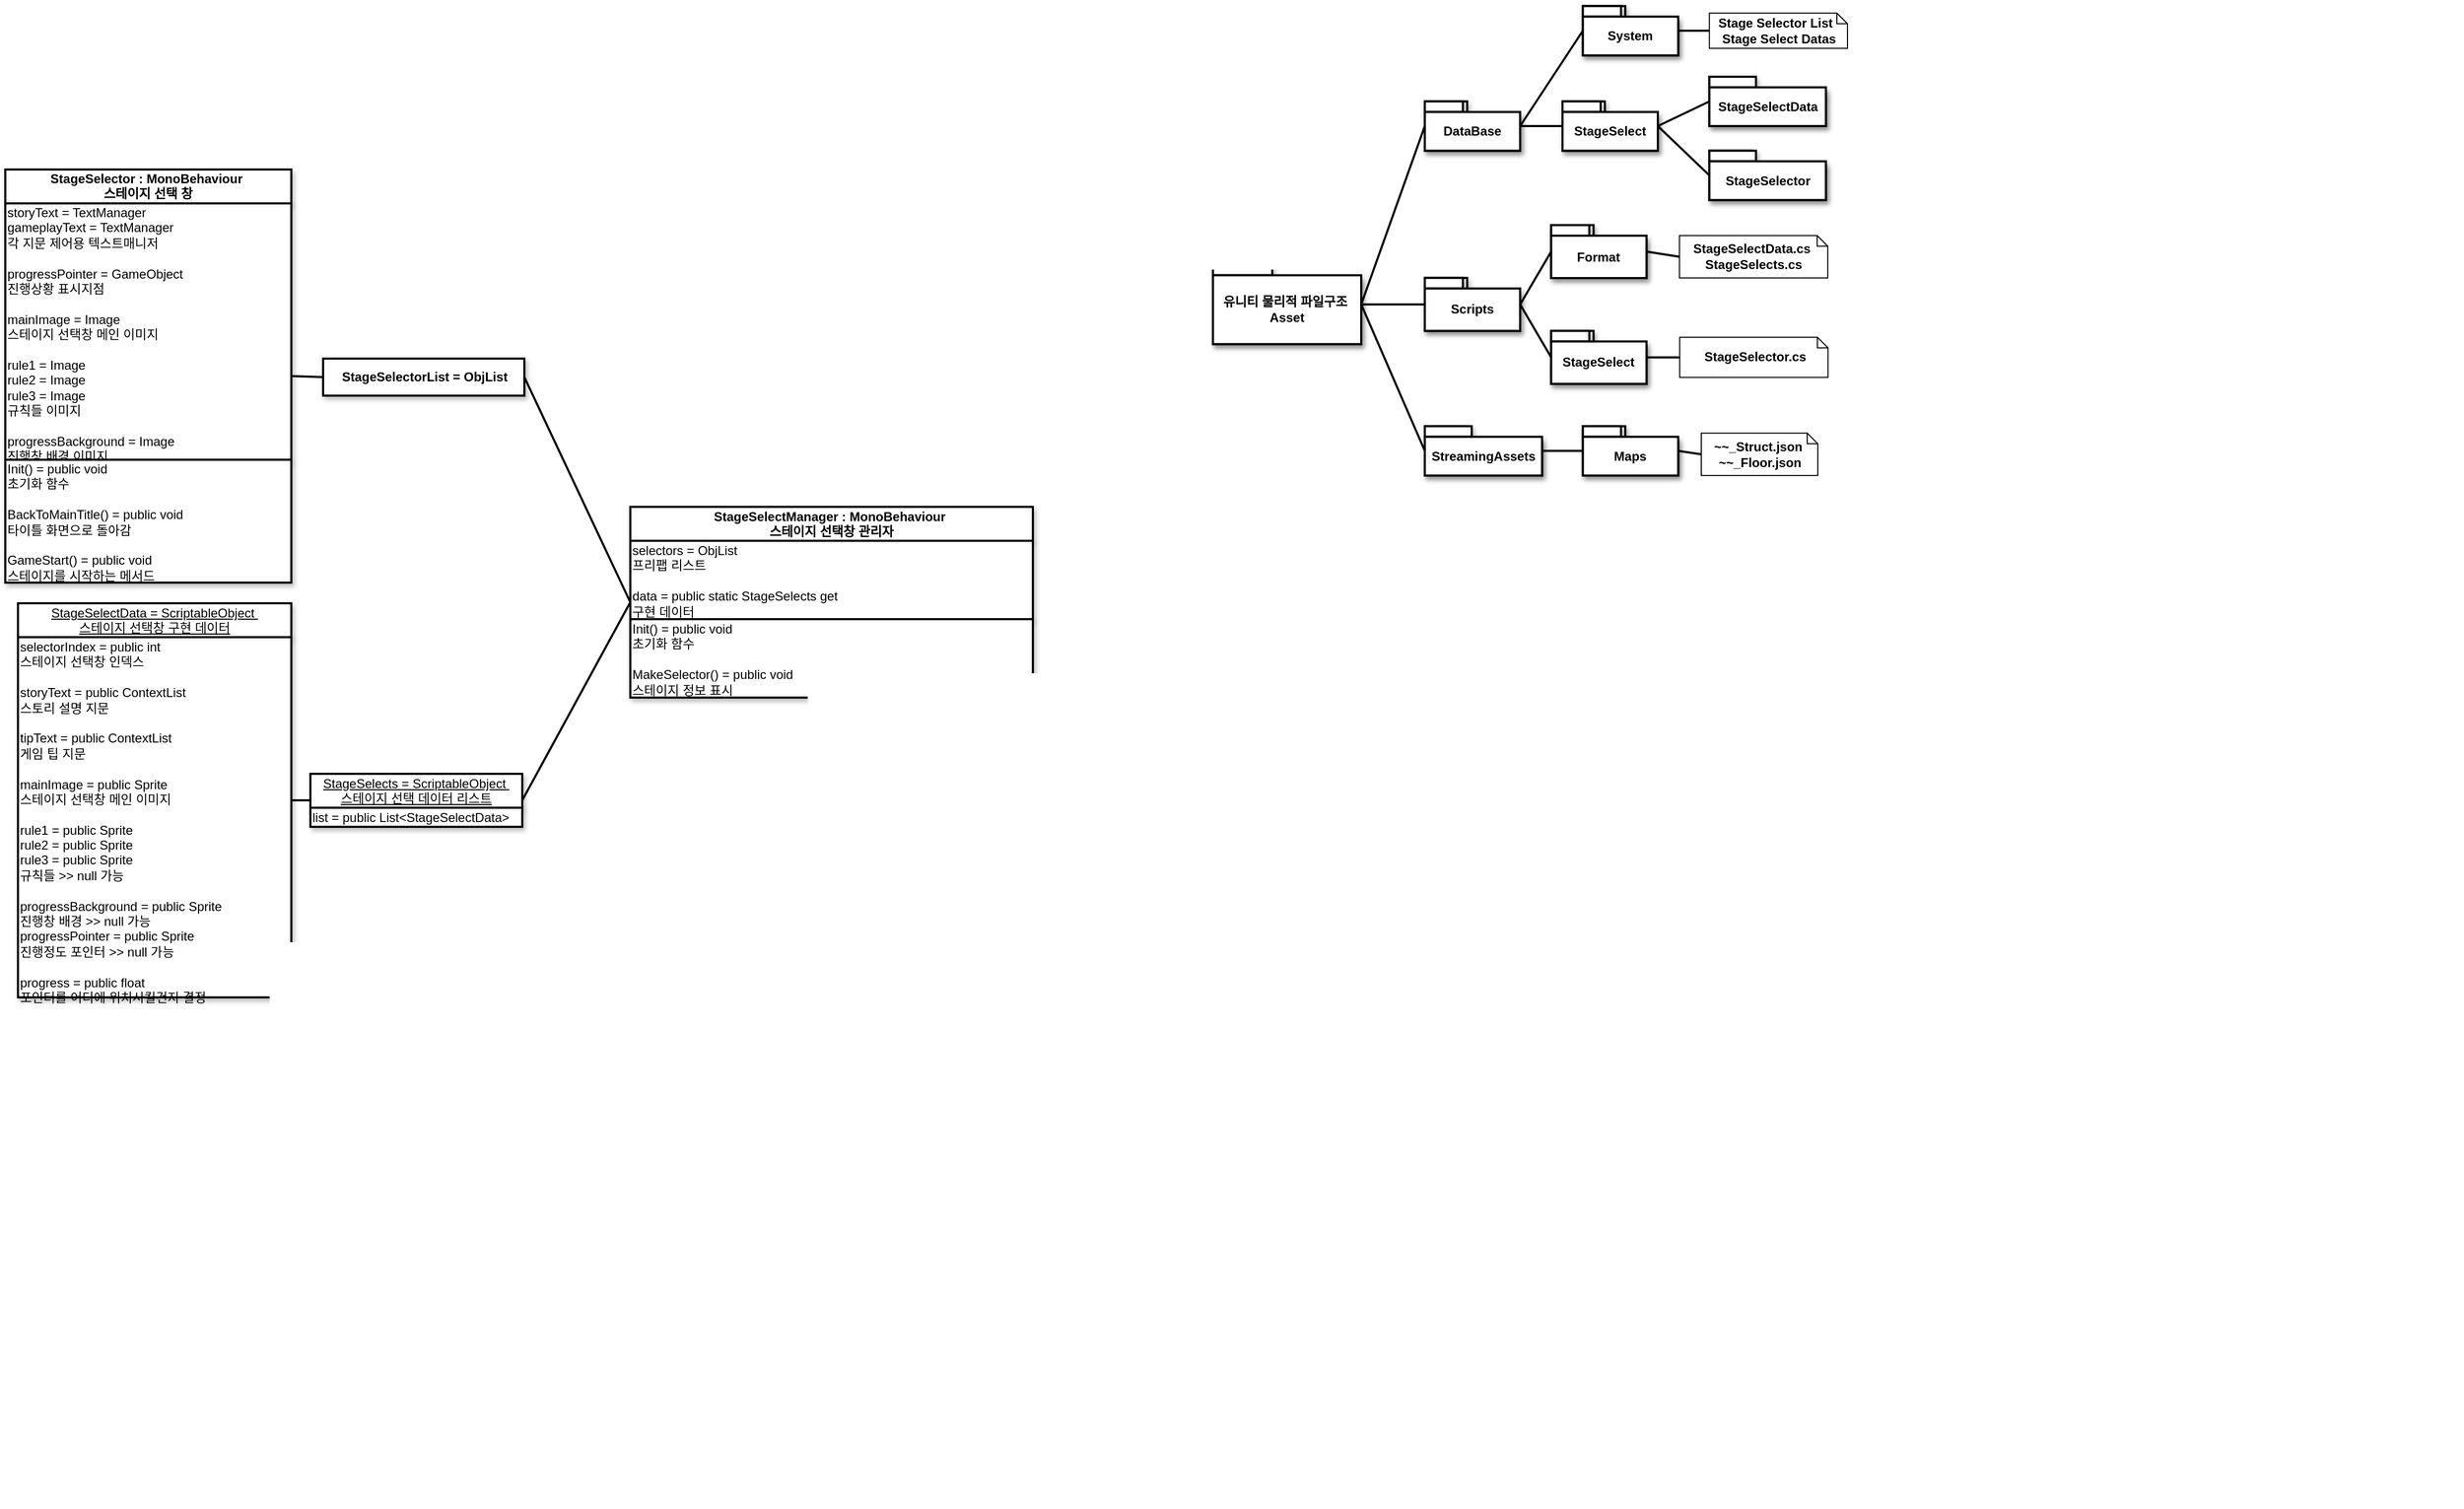 <mxfile version="21.6.6" type="device">
  <diagram id="phe_2cQpslOblPaRMEBI" name="페이지-1">
    <mxGraphModel dx="2607" dy="1333" grid="1" gridSize="10" guides="1" tooltips="1" connect="1" arrows="1" fold="1" page="1" pageScale="1" pageWidth="827" pageHeight="1169" background="#FFFFFF" math="0" shadow="0">
      <root>
        <mxCell id="0" />
        <mxCell id="1" parent="0" />
        <mxCell id="2" style="shape=folder;fontStyle=1;spacingTop=10;tabWidth=40;tabHeight=14;tabPosition=left;shadow=1;strokeWidth=2;fillColor=#FFFFFF;strokeColor=#000000;opacity=100.0;gliffyId=568;" parent="1" vertex="1">
          <mxGeometry x="1330" y="360.84" width="140" height="75" as="geometry" />
        </mxCell>
        <mxCell id="3" style="shape=rect;shadow=1;strokeWidth=2;fillColor=#FFFFFF;strokeColor=#000000;opacity=100.0;gliffyId=569;" parent="2" vertex="1">
          <mxGeometry width="56" height="10" as="geometry" />
        </mxCell>
        <mxCell id="4" value="&lt;div style=&#39;width: 137.0px;height:auto;word-break: break-word;&#39;&gt;&lt;div align=&quot;center&quot;&gt;&lt;span style=&quot;font-size: 12px; font-family: Arial; white-space: pre-wrap; font-weight: bold; text-decoration: none; line-height: 14px; color: rgb(0, 0, 0);&quot;&gt;유니티 물리적 파일구조 &lt;/span&gt;&lt;/div&gt;&lt;div align=&quot;center&quot;&gt;&lt;span style=&quot;font-size: 12px; font-family: Arial; white-space: pre-wrap; font-weight: bold; text-decoration: none; line-height: 14px; color: rgb(0, 0, 0);&quot;&gt;Asset&lt;/span&gt;&lt;/div&gt;&lt;/div&gt;" style="shape=rect;shadow=1;strokeWidth=2;fillColor=#FFFFFF;strokeColor=#000000;opacity=100.0;html=1;nl2Br=0;verticalAlign=middle;align=center;spacingLeft=0.0;spacingRight=0;whiteSpace=wrap;gliffyId=570;" parent="2" vertex="1">
          <mxGeometry y="10" width="140" height="65" as="geometry" />
        </mxCell>
        <mxCell id="5" style="shape=folder;fontStyle=1;spacingTop=10;tabWidth=40;tabHeight=14;tabPosition=left;shadow=1;strokeWidth=2;fillColor=#FFFFFF;strokeColor=#000000;opacity=100.0;gliffyId=559;" parent="1" vertex="1">
          <mxGeometry x="1530" y="373.34" width="90" height="50" as="geometry" />
        </mxCell>
        <mxCell id="6" style="shape=rect;shadow=1;strokeWidth=2;fillColor=#FFFFFF;strokeColor=#000000;opacity=100.0;gliffyId=560;" parent="5" vertex="1">
          <mxGeometry width="36" height="10" as="geometry" />
        </mxCell>
        <mxCell id="7" value="&lt;div style=&#39;width: 87.0px;height:auto;word-break: break-word;&#39;&gt;&lt;div align=&quot;center&quot;&gt;&lt;span style=&quot;font-size: 12px; font-family: Arial; white-space: pre-wrap; font-weight: bold; text-decoration: none; line-height: 14px; color: rgb(0, 0, 0);&quot;&gt;Scripts&lt;/span&gt;&lt;/div&gt;&lt;/div&gt;" style="shape=rect;shadow=1;strokeWidth=2;fillColor=#FFFFFF;strokeColor=#000000;opacity=100.0;html=1;nl2Br=0;verticalAlign=middle;align=center;spacingLeft=0.0;spacingRight=0;whiteSpace=wrap;gliffyId=561;" parent="5" vertex="1">
          <mxGeometry y="10" width="90" height="40" as="geometry" />
        </mxCell>
        <mxCell id="8" style="shape=filledEdge;strokeWidth=2;strokeColor=#000000;fillColor=none;startArrow=none;startFill=0;startSize=6;endArrow=none;endFill=0;endSize=6;rounded=0;gliffyId=558;edgeStyle=orthogonalEdgeStyle;" parent="1" source="5" target="2" edge="1">
          <mxGeometry width="100" height="100" relative="1" as="geometry">
            <Array as="points">
              <mxPoint x="1530" y="398.34" />
              <mxPoint x="1470" y="398.34" />
            </Array>
          </mxGeometry>
        </mxCell>
        <mxCell id="9" style="shape=folder;fontStyle=1;spacingTop=10;tabWidth=40;tabHeight=14;tabPosition=left;shadow=1;strokeWidth=2;fillColor=#FFFFFF;strokeColor=#000000;opacity=100.0;gliffyId=535;" parent="1" vertex="1">
          <mxGeometry x="1649.294" y="323.507" width="90" height="50" as="geometry" />
        </mxCell>
        <mxCell id="10" style="shape=rect;shadow=1;strokeWidth=2;fillColor=#FFFFFF;strokeColor=#000000;opacity=100.0;gliffyId=536;" parent="9" vertex="1">
          <mxGeometry width="36" height="10" as="geometry" />
        </mxCell>
        <mxCell id="11" value="&lt;div style=&#39;width: 87.0px;height:auto;word-break: break-word;&#39;&gt;&lt;div align=&quot;center&quot;&gt;&lt;span style=&quot;font-size: 12px; font-family: Arial; white-space: pre-wrap; font-weight: bold; text-decoration: none; line-height: 14px; color: rgb(0, 0, 0);&quot;&gt;Format&lt;/span&gt;&lt;/div&gt;&lt;/div&gt;" style="shape=rect;shadow=1;strokeWidth=2;fillColor=#FFFFFF;strokeColor=#000000;opacity=100.0;html=1;nl2Br=0;verticalAlign=middle;align=center;spacingLeft=0.0;spacingRight=0;whiteSpace=wrap;gliffyId=537;" parent="9" vertex="1">
          <mxGeometry y="10" width="90" height="40" as="geometry" />
        </mxCell>
        <mxCell id="12" style="shape=filledEdge;strokeWidth=2;strokeColor=#000000;fillColor=none;startArrow=none;startFill=0;startSize=6;endArrow=none;endFill=0;endSize=6;rounded=0;gliffyId=534;exitX=0.0;exitY=0.5;exitPerimeter=0;entryX=1.0;entryY=0.5;entryPerimeter=0;" parent="1" source="9" target="5" edge="1">
          <mxGeometry width="100" height="100" relative="1" as="geometry">
            <Array as="points">
              <mxPoint x="1649.294" y="348.507" />
              <mxPoint x="1620" y="398.34" />
            </Array>
          </mxGeometry>
        </mxCell>
        <mxCell id="13" value="&lt;div style=&#39;width: 133.5px;height:auto;word-break: break-word;&#39;&gt;&lt;div align=&quot;center&quot;&gt;&lt;span style=&quot;font-size: 12px; font-family: Arial; white-space: pre-wrap; font-weight: bold; text-decoration: none; line-height: 14px; color: rgb(0, 0, 0);&quot;&gt;StageSelectData.cs &lt;/span&gt;&lt;/div&gt;&lt;div align=&quot;center&quot;&gt;&lt;span style=&quot;font-size: 12px; font-family: Arial; white-space: pre-wrap; font-weight: bold; text-decoration: none; line-height: 14px; color: rgb(0, 0, 0);&quot;&gt;StageSelects.cs&lt;/span&gt;&lt;/div&gt;&lt;/div&gt;" style="shape=note;size=10;shadow=0;strokeWidth=1;fillColor=#FFFFFF;strokeColor=#000000;opacity=100.0;html=1;nl2Br=0;verticalAlign=middle;align=center;spacingLeft=1.75;spacingRight=0;whiteSpace=wrap;gliffyId=532;" parent="1" vertex="1">
          <mxGeometry x="1770.397" y="333.34" width="140" height="40" as="geometry" />
        </mxCell>
        <mxCell id="14" style="shape=filledEdge;strokeWidth=2;strokeColor=#000000;fillColor=none;startArrow=none;startFill=0;startSize=6;endArrow=none;endFill=0;endSize=6;rounded=0;gliffyId=531;exitX=1.0;exitY=0.5;exitPerimeter=0;entryX=0.0;entryY=0.5;entryPerimeter=0;" parent="1" source="9" target="13" edge="1">
          <mxGeometry width="100" height="100" relative="1" as="geometry">
            <Array as="points">
              <mxPoint x="1739.294" y="348.507" />
              <mxPoint x="1770.397" y="353.34" />
            </Array>
          </mxGeometry>
        </mxCell>
        <mxCell id="15" style="shape=folder;fontStyle=1;spacingTop=10;tabWidth=40;tabHeight=14;tabPosition=left;shadow=1;strokeWidth=2;fillColor=#FFFFFF;strokeColor=#000000;opacity=100.0;gliffyId=522;" parent="1" vertex="1">
          <mxGeometry x="1530" y="206.719" width="90" height="46.562" as="geometry" />
        </mxCell>
        <mxCell id="16" style="shape=rect;shadow=1;strokeWidth=2;fillColor=#FFFFFF;strokeColor=#000000;opacity=100.0;gliffyId=523;" parent="15" vertex="1">
          <mxGeometry width="36" height="10" as="geometry" />
        </mxCell>
        <mxCell id="17" value="&lt;div style=&#39;width: 87.0px;height:auto;word-break: break-word;&#39;&gt;&lt;div align=&quot;center&quot;&gt;&lt;span style=&quot;font-size: 12px; font-family: Arial; white-space: pre-wrap; font-weight: bold; text-decoration: none; line-height: 14px; color: rgb(0, 0, 0);&quot;&gt;DataBase&lt;/span&gt;&lt;/div&gt;&lt;/div&gt;" style="shape=rect;shadow=1;strokeWidth=2;fillColor=#FFFFFF;strokeColor=#000000;opacity=100.0;html=1;nl2Br=0;verticalAlign=middle;align=center;spacingLeft=0.0;spacingRight=0;whiteSpace=wrap;gliffyId=524;" parent="15" vertex="1">
          <mxGeometry y="10" width="90" height="36.562" as="geometry" />
        </mxCell>
        <mxCell id="18" style="shape=filledEdge;strokeWidth=2;strokeColor=#000000;fillColor=none;startArrow=none;startFill=0;startSize=6;endArrow=none;endFill=0;endSize=6;rounded=0;gliffyId=521;exitX=1.0;exitY=0.5;exitPerimeter=0;entryX=0.0;entryY=0.5;entryPerimeter=0;" parent="1" source="2" target="15" edge="1">
          <mxGeometry width="100" height="100" relative="1" as="geometry">
            <Array as="points">
              <mxPoint x="1470" y="398.34" />
              <mxPoint x="1530" y="230" />
            </Array>
          </mxGeometry>
        </mxCell>
        <mxCell id="19" value="&lt;div style=&#39;width: 124.116px;height:auto;word-break: break-word;&#39;&gt;&lt;div align=&quot;center&quot;&gt;&lt;span style=&quot;font-size: 12px; font-family: Arial; white-space: pre-wrap; font-weight: bold; text-decoration: none; line-height: 14px; color: rgb(0, 0, 0);&quot;&gt;Stage Selector List  &lt;/span&gt;&lt;/div&gt;&lt;div align=&quot;center&quot;&gt;&lt;span style=&quot;font-size: 12px; font-family: Arial; white-space: pre-wrap; font-weight: bold; text-decoration: none; line-height: 14px; color: rgb(0, 0, 0);&quot;&gt;Stage Select Datas&lt;/span&gt;&lt;/div&gt;&lt;/div&gt;" style="shape=note;size=10;shadow=0;strokeWidth=1;fillColor=#FFFFFF;strokeColor=#000000;opacity=100.0;html=1;nl2Br=0;verticalAlign=middle;align=center;spacingLeft=1.63;spacingRight=0;whiteSpace=wrap;gliffyId=510;" parent="1" vertex="1">
          <mxGeometry x="1798.647" y="123.359" width="130.375" height="33.281" as="geometry" />
        </mxCell>
        <mxCell id="20" style="shape=filledEdge;strokeWidth=2;strokeColor=#000000;fillColor=none;startArrow=none;startFill=0;startSize=6;endArrow=none;endFill=0;endSize=6;rounded=0;gliffyId=509;edgeStyle=orthogonalEdgeStyle;" parent="1" source="21" target="19" edge="1">
          <mxGeometry width="100" height="100" relative="1" as="geometry">
            <Array as="points">
              <mxPoint x="1769.219" y="140" />
              <mxPoint x="1798.647" y="140" />
            </Array>
          </mxGeometry>
        </mxCell>
        <mxCell id="21" style="shape=folder;fontStyle=1;spacingTop=10;tabWidth=40;tabHeight=14;tabPosition=left;shadow=1;strokeWidth=2;fillColor=#FFFFFF;strokeColor=#000000;opacity=100.0;gliffyId=471;" parent="1" vertex="1">
          <mxGeometry x="1679.219" y="116.719" width="90" height="46.562" as="geometry" />
        </mxCell>
        <mxCell id="22" style="shape=rect;shadow=1;strokeWidth=2;fillColor=#FFFFFF;strokeColor=#000000;opacity=100.0;gliffyId=472;" parent="21" vertex="1">
          <mxGeometry width="36" height="10" as="geometry" />
        </mxCell>
        <mxCell id="23" value="&lt;div style=&#39;width: 87.0px;height:auto;word-break: break-word;&#39;&gt;&lt;div align=&quot;center&quot;&gt;&lt;span style=&quot;font-size: 12px; font-family: Arial; white-space: pre-wrap; font-weight: bold; text-decoration: none; line-height: 14px; color: rgb(0, 0, 0);&quot;&gt;System&lt;/span&gt;&lt;/div&gt;&lt;/div&gt;" style="shape=rect;shadow=1;strokeWidth=2;fillColor=#FFFFFF;strokeColor=#000000;opacity=100.0;html=1;nl2Br=0;verticalAlign=middle;align=center;spacingLeft=0.0;spacingRight=0;whiteSpace=wrap;gliffyId=473;" parent="21" vertex="1">
          <mxGeometry y="10" width="90" height="36.562" as="geometry" />
        </mxCell>
        <mxCell id="24" style="shape=filledEdge;strokeWidth=2;strokeColor=#000000;fillColor=none;startArrow=none;startFill=0;startSize=6;endArrow=none;endFill=0;endSize=6;rounded=0;gliffyId=470;exitX=0.0;exitY=0.5;exitPerimeter=0;entryX=1.0;entryY=0.5;entryPerimeter=0;" parent="1" source="21" target="15" edge="1">
          <mxGeometry width="100" height="100" relative="1" as="geometry">
            <Array as="points">
              <mxPoint x="1679.219" y="140" />
              <mxPoint x="1620" y="230.0" />
            </Array>
          </mxGeometry>
        </mxCell>
        <mxCell id="25" style="shape=folder;fontStyle=1;spacingTop=10;tabWidth=40;tabHeight=14;tabPosition=left;shadow=1;strokeWidth=2;fillColor=#FFFFFF;strokeColor=#000000;opacity=100.0;gliffyId=886;" parent="1" vertex="1">
          <mxGeometry x="1530" y="513.34" width="110.706" height="46.562" as="geometry" />
        </mxCell>
        <mxCell id="26" style="shape=rect;shadow=1;strokeWidth=2;fillColor=#FFFFFF;strokeColor=#000000;opacity=100.0;gliffyId=887;" parent="25" vertex="1">
          <mxGeometry width="44.283" height="10" as="geometry" />
        </mxCell>
        <mxCell id="27" value="&lt;div style=&#39;width: 107.706px;height:auto;word-break: break-word;&#39;&gt;&lt;div align=&quot;center&quot;&gt;&lt;span style=&quot;font-size: 12px; font-family: Arial; white-space: pre-wrap; font-weight: bold; text-decoration: none; line-height: 14px; color: rgb(0, 0, 0);&quot;&gt;StreamingAssets&lt;/span&gt;&lt;/div&gt;&lt;/div&gt;" style="shape=rect;shadow=1;strokeWidth=2;fillColor=#FFFFFF;strokeColor=#000000;opacity=100.0;html=1;nl2Br=0;verticalAlign=middle;align=center;spacingLeft=0.0;spacingRight=0;whiteSpace=wrap;gliffyId=888;" parent="25" vertex="1">
          <mxGeometry y="10" width="110.706" height="36.562" as="geometry" />
        </mxCell>
        <mxCell id="28" style="shape=filledEdge;strokeWidth=2;strokeColor=#000000;fillColor=none;startArrow=none;startFill=0;startSize=6;endArrow=none;endFill=0;endSize=6;rounded=0;gliffyId=890;exitX=1.0;exitY=0.5;exitPerimeter=0;entryX=0.0;entryY=0.5;entryPerimeter=0;" parent="1" source="2" target="25" edge="1">
          <mxGeometry width="100" height="100" relative="1" as="geometry">
            <Array as="points">
              <mxPoint x="1470" y="398.34" />
              <mxPoint x="1530" y="536.621" />
            </Array>
          </mxGeometry>
        </mxCell>
        <mxCell id="29" style="shape=folder;fontStyle=1;spacingTop=10;tabWidth=40;tabHeight=14;tabPosition=left;shadow=1;strokeWidth=2;fillColor=#FFFFFF;strokeColor=#000000;opacity=100.0;gliffyId=898;" parent="1" vertex="1">
          <mxGeometry x="1679.219" y="513.34" width="90" height="46.562" as="geometry" />
        </mxCell>
        <mxCell id="30" style="shape=rect;shadow=1;strokeWidth=2;fillColor=#FFFFFF;strokeColor=#000000;opacity=100.0;gliffyId=899;" parent="29" vertex="1">
          <mxGeometry width="36" height="10" as="geometry" />
        </mxCell>
        <mxCell id="31" value="&lt;div style=&#39;width: 87.0px;height:auto;word-break: break-word;&#39;&gt;&lt;div align=&quot;center&quot;&gt;&lt;span style=&quot;font-size: 12px; font-family: Arial; white-space: pre-wrap; font-weight: bold; text-decoration: none; line-height: 14px; color: rgb(0, 0, 0);&quot;&gt;Maps&lt;/span&gt;&lt;/div&gt;&lt;/div&gt;" style="shape=rect;shadow=1;strokeWidth=2;fillColor=#FFFFFF;strokeColor=#000000;opacity=100.0;html=1;nl2Br=0;verticalAlign=middle;align=center;spacingLeft=0.0;spacingRight=0;whiteSpace=wrap;gliffyId=900;" parent="29" vertex="1">
          <mxGeometry y="10" width="90" height="36.562" as="geometry" />
        </mxCell>
        <mxCell id="32" style="shape=filledEdge;strokeWidth=2;strokeColor=#000000;fillColor=none;startArrow=none;startFill=0;startSize=6;endArrow=none;endFill=0;endSize=6;rounded=0;gliffyId=902;edgeStyle=orthogonalEdgeStyle;" parent="1" source="25" target="29" edge="1">
          <mxGeometry width="100" height="100" relative="1" as="geometry">
            <Array as="points">
              <mxPoint x="1640.706" y="536.621" />
              <mxPoint x="1679.219" y="536.621" />
            </Array>
          </mxGeometry>
        </mxCell>
        <mxCell id="33" value="&lt;div style=&#39;width: 104.25px;height:auto;word-break: break-word;&#39;&gt;&lt;div align=&quot;center&quot;&gt;&lt;span style=&quot;font-size: 12px; font-family: Arial; white-space: pre-wrap; font-weight: bold; text-decoration: none; line-height: 14px; color: rgb(0, 0, 0);&quot;&gt;~~_Struct.json &lt;/span&gt;&lt;/div&gt;&lt;div align=&quot;center&quot;&gt;&lt;span style=&quot;font-size: 12px; font-family: Arial; white-space: pre-wrap; font-weight: bold; text-decoration: none; line-height: 14px; color: rgb(0, 0, 0);&quot;&gt;~~_Floor.json&lt;/span&gt;&lt;/div&gt;&lt;/div&gt;" style="shape=note;size=10;shadow=0;strokeWidth=1;fillColor=#FFFFFF;strokeColor=#000000;opacity=100.0;html=1;nl2Br=0;verticalAlign=middle;align=center;spacingLeft=1.375;spacingRight=0;whiteSpace=wrap;gliffyId=904;" parent="1" vertex="1">
          <mxGeometry x="1791" y="519.903" width="110" height="40" as="geometry" />
        </mxCell>
        <mxCell id="34" style="shape=filledEdge;strokeWidth=2;strokeColor=#000000;fillColor=none;startArrow=none;startFill=0;startSize=6;endArrow=none;endFill=0;endSize=6;rounded=0;gliffyId=906;exitX=1.0;exitY=0.5;exitPerimeter=0;entryX=0.0;entryY=0.5;entryPerimeter=0;" parent="1" source="29" target="33" edge="1">
          <mxGeometry width="100" height="100" relative="1" as="geometry">
            <Array as="points">
              <mxPoint x="1769.219" y="536.621" />
              <mxPoint x="1791" y="539.903" />
            </Array>
          </mxGeometry>
        </mxCell>
        <mxCell id="35" style="shape=rect;fillColor=none;strokeColor=none;shadow=1;strokeWidth=2;opacity=100.0;gliffyId=2010;" parent="1" vertex="1">
          <mxGeometry x="780" y="589.5" width="380" height="180" as="geometry" />
        </mxCell>
        <mxCell id="36" value="&lt;div style=&#39;width: 377.0px;height:auto;word-break: break-word;&#39;&gt;&lt;div align=&quot;center&quot;&gt;&lt;span style=&quot;font-size: 12px; font-family: Arial; white-space: pre-wrap; font-weight: bold; text-decoration: none; line-height: 14px; color: rgb(0, 0, 0);&quot;&gt;StageSelectManager : MonoBehaviour &lt;/span&gt;&lt;/div&gt;&lt;div align=&quot;center&quot;&gt;&lt;span style=&quot;font-size: 12px; font-family: Arial; white-space: pre-wrap; font-weight: bold; text-decoration: none; line-height: 14px; color: rgb(0, 0, 0);&quot;&gt;스테이지 선택창 관리자&lt;/span&gt;&lt;/div&gt;&lt;/div&gt;" style="shape=rect;shadow=1;strokeWidth=2;fillColor=#ffffff;strokeColor=#000000;opacity=100.0;html=1;nl2Br=0;verticalAlign=top;align=center;spacingLeft=0.0;spacingRight=0;spacingTop=-5.0;spacingBottom=2;whiteSpace=wrap;gliffyId=2011;" parent="35" vertex="1">
          <mxGeometry width="380" height="32" as="geometry" />
        </mxCell>
        <mxCell id="37" value="&lt;div style=&#39;width: 377.0px;height:auto;word-break: break-word;&#39;&gt;&lt;div align=&quot;left&quot;&gt;&lt;span style=&quot;font-size: 12px; font-family: Arial; white-space: pre-wrap; font-weight: normal; text-decoration: none; line-height: 14px; color: rgb(0, 0, 0);&quot;&gt;selectors = ObjList &lt;/span&gt;&lt;/div&gt;&lt;div align=&quot;left&quot;&gt;&lt;span style=&quot;font-size: 12px; font-family: Arial; white-space: pre-wrap; font-weight: normal; text-decoration: none; line-height: 14px; color: rgb(0, 0, 0);&quot;&gt;프리팹 리스트 &lt;/span&gt;&lt;/div&gt;&lt;div align=&quot;left&quot;&gt;&lt;span style=&quot;font-size: 12px; font-family: Arial; white-space: pre-wrap; font-weight: normal; text-decoration: none; line-height: 14px; color: rgb(0, 0, 0);&quot;&gt; &lt;/span&gt;&lt;/div&gt;&lt;div align=&quot;left&quot;&gt;&lt;span style=&quot;font-size: 12px; font-family: Arial; white-space: pre-wrap; font-weight: normal; text-decoration: none; line-height: 14px; color: rgb(0, 0, 0);&quot;&gt;data = public static StageSelects get &lt;/span&gt;&lt;/div&gt;&lt;div align=&quot;left&quot;&gt;&lt;span style=&quot;font-size: 12px; font-family: Arial; white-space: pre-wrap; font-weight: normal; text-decoration: none; line-height: 14px; color: rgb(0, 0, 0);&quot;&gt;구현 데이터&lt;/span&gt;&lt;/div&gt;&lt;/div&gt;" style="shape=rect;shadow=1;strokeWidth=2;fillColor=#ffffff;strokeColor=#000000;opacity=100.0;html=1;nl2Br=0;verticalAlign=top;align=left;spacingLeft=0.0;spacingRight=0;spacingTop=-5.0;spacingBottom=2;whiteSpace=wrap;gliffyId=2013;" parent="35" vertex="1">
          <mxGeometry y="32" width="380" height="74" as="geometry" />
        </mxCell>
        <mxCell id="38" value="&lt;div style=&#39;width: 377.0px;height:auto;word-break: break-word;&#39;&gt;&lt;div align=&quot;left&quot;&gt;&lt;span style=&quot;font-size: 12px; font-family: Arial; white-space: pre-wrap; font-weight: normal; text-decoration: none; line-height: 14px; color: rgb(0, 0, 0);&quot;&gt;Init() = public void &lt;/span&gt;&lt;/div&gt;&lt;div align=&quot;left&quot;&gt;&lt;span style=&quot;font-size: 12px; font-family: Arial; white-space: pre-wrap; font-weight: normal; text-decoration: none; line-height: 14px; color: rgb(0, 0, 0);&quot;&gt;초기화 함수 &lt;/span&gt;&lt;/div&gt;&lt;div align=&quot;left&quot;&gt;&lt;span style=&quot;font-size: 12px; font-family: Arial; white-space: pre-wrap; font-weight: normal; text-decoration: none; line-height: 14px; color: rgb(0, 0, 0);&quot;&gt; &lt;/span&gt;&lt;/div&gt;&lt;div align=&quot;left&quot;&gt;&lt;span style=&quot;font-size: 12px; font-family: Arial; white-space: pre-wrap; font-weight: normal; text-decoration: none; line-height: 14px; color: rgb(0, 0, 0);&quot;&gt;MakeSelector() = public void &lt;/span&gt;&lt;/div&gt;&lt;div align=&quot;left&quot;&gt;&lt;span style=&quot;font-size: 12px; font-family: Arial; white-space: pre-wrap; font-weight: normal; text-decoration: none; line-height: 14px; color: rgb(0, 0, 0);&quot;&gt;스테이지 정보 표시&lt;/span&gt;&lt;/div&gt;&lt;/div&gt;" style="shape=rect;shadow=1;strokeWidth=2;fillColor=#ffffff;strokeColor=#000000;opacity=100.0;html=1;nl2Br=0;verticalAlign=top;align=left;spacingLeft=0.0;spacingRight=0;spacingTop=-5.0;spacingBottom=2;whiteSpace=wrap;gliffyId=2015;" parent="35" vertex="1">
          <mxGeometry y="106" width="380" height="74" as="geometry" />
        </mxCell>
        <mxCell id="39" style="shape=rect;fillColor=none;strokeColor=none;shadow=1;strokeWidth=2;opacity=100.0;gliffyId=2017;" parent="1" vertex="1">
          <mxGeometry x="190" y="271" width="270" height="390" as="geometry" />
        </mxCell>
        <mxCell id="40" value="&lt;div style=&#39;width: 267.0px;height:auto;word-break: break-word;&#39;&gt;&lt;div align=&quot;center&quot;&gt;&lt;span style=&quot;font-size: 12px; font-family: Arial; white-space: pre-wrap; font-weight: bold; text-decoration: none; line-height: 14px; color: rgb(0, 0, 0);&quot;&gt;StageSelector : MonoBehaviour &lt;/span&gt;&lt;/div&gt;&lt;div align=&quot;center&quot;&gt;&lt;span style=&quot;font-size: 12px; font-family: Arial; white-space: pre-wrap; font-weight: bold; text-decoration: none; line-height: 14px; color: rgb(0, 0, 0);&quot;&gt;스테이지 선택 창&lt;/span&gt;&lt;/div&gt;&lt;/div&gt;" style="shape=rect;shadow=1;strokeWidth=2;fillColor=#ffffff;strokeColor=#000000;opacity=100.0;html=1;nl2Br=0;verticalAlign=top;align=center;spacingLeft=0.0;spacingRight=0;spacingTop=-5.0;spacingBottom=2;whiteSpace=wrap;gliffyId=2018;" parent="39" vertex="1">
          <mxGeometry width="270" height="32" as="geometry" />
        </mxCell>
        <mxCell id="41" value="&lt;div style=&#39;width: 267.0px;height:auto;word-break: break-word;&#39;&gt;&lt;div align=&quot;left&quot;&gt;&lt;span style=&quot;font-size: 12px; font-family: Arial; white-space: pre-wrap; font-weight: normal; text-decoration: none; line-height: 14px; color: rgb(0, 0, 0);&quot;&gt;storyText = TextManager  &lt;/span&gt;&lt;/div&gt;&lt;div align=&quot;left&quot;&gt;&lt;span style=&quot;font-size: 12px; font-family: Arial; white-space: pre-wrap; font-weight: normal; text-decoration: none; line-height: 14px; color: rgb(0, 0, 0);&quot;&gt;gameplayText = TextManager  &lt;/span&gt;&lt;/div&gt;&lt;div align=&quot;left&quot;&gt;&lt;span style=&quot;font-size: 12px; font-family: Arial; white-space: pre-wrap; font-weight: normal; text-decoration: none; line-height: 14px; color: rgb(0, 0, 0);&quot;&gt;각 지문 제어용 텍스트매니저 &lt;/span&gt;&lt;/div&gt;&lt;div align=&quot;left&quot;&gt;&lt;span style=&quot;font-size: 12px; font-family: Arial; white-space: pre-wrap; font-weight: normal; text-decoration: none; line-height: 14px; color: rgb(0, 0, 0);&quot;&gt; &lt;/span&gt;&lt;/div&gt;&lt;div align=&quot;left&quot;&gt;&lt;span style=&quot;font-size: 12px; font-family: Arial; white-space: pre-wrap; font-weight: normal; text-decoration: none; line-height: 14px; color: rgb(0, 0, 0);&quot;&gt;progressPointer = GameObject &lt;/span&gt;&lt;/div&gt;&lt;div align=&quot;left&quot;&gt;&lt;span style=&quot;font-size: 12px; font-family: Arial; white-space: pre-wrap; font-weight: normal; text-decoration: none; line-height: 14px; color: rgb(0, 0, 0);&quot;&gt;진행상황 표시지점 &lt;/span&gt;&lt;/div&gt;&lt;div align=&quot;left&quot;&gt;&lt;span style=&quot;font-size: 12px; font-family: Arial; white-space: pre-wrap; font-weight: normal; text-decoration: none; line-height: 14px; color: rgb(0, 0, 0);&quot;&gt; &lt;/span&gt;&lt;/div&gt;&lt;div align=&quot;left&quot;&gt;&lt;span style=&quot;font-size: 12px; font-family: Arial; white-space: pre-wrap; font-weight: normal; text-decoration: none; line-height: 14px; color: rgb(0, 0, 0);&quot;&gt;mainImage = Image &lt;/span&gt;&lt;/div&gt;&lt;div align=&quot;left&quot;&gt;&lt;span style=&quot;font-size: 12px; font-family: Arial; white-space: pre-wrap; font-weight: normal; text-decoration: none; line-height: 14px; color: rgb(0, 0, 0);&quot;&gt;스테이지 선택창 메인 이미지 &lt;/span&gt;&lt;/div&gt;&lt;div align=&quot;left&quot;&gt;&lt;span style=&quot;font-size: 12px; font-family: Arial; white-space: pre-wrap; font-weight: normal; text-decoration: none; line-height: 14px; color: rgb(0, 0, 0);&quot;&gt; &lt;/span&gt;&lt;/div&gt;&lt;div align=&quot;left&quot;&gt;&lt;span style=&quot;font-size: 12px; font-family: Arial; white-space: pre-wrap; font-weight: normal; text-decoration: none; line-height: 14px; color: rgb(0, 0, 0);&quot;&gt;rule1 = Image &lt;/span&gt;&lt;/div&gt;&lt;div align=&quot;left&quot;&gt;&lt;span style=&quot;font-size: 12px; font-family: Arial; white-space: pre-wrap; font-weight: normal; text-decoration: none; line-height: 14px; color: rgb(0, 0, 0);&quot;&gt;rule2 = Image &lt;/span&gt;&lt;/div&gt;&lt;div align=&quot;left&quot;&gt;&lt;span style=&quot;font-size: 12px; font-family: Arial; white-space: pre-wrap; font-weight: normal; text-decoration: none; line-height: 14px; color: rgb(0, 0, 0);&quot;&gt;rule3 = Image &lt;/span&gt;&lt;/div&gt;&lt;div align=&quot;left&quot;&gt;&lt;span style=&quot;font-size: 12px; font-family: Arial; white-space: pre-wrap; font-weight: normal; text-decoration: none; line-height: 14px; color: rgb(0, 0, 0);&quot;&gt;규칙들 이미지 &lt;/span&gt;&lt;/div&gt;&lt;div align=&quot;left&quot;&gt;&lt;span style=&quot;font-size: 12px; font-family: Arial; white-space: pre-wrap; font-weight: normal; text-decoration: none; line-height: 14px; color: rgb(0, 0, 0);&quot;&gt; &lt;/span&gt;&lt;/div&gt;&lt;div align=&quot;left&quot;&gt;&lt;span style=&quot;font-size: 12px; font-family: Arial; white-space: pre-wrap; font-weight: normal; text-decoration: none; line-height: 14px; color: rgb(0, 0, 0);&quot;&gt;progressBackground = Image &lt;/span&gt;&lt;/div&gt;&lt;div align=&quot;left&quot;&gt;&lt;span style=&quot;font-size: 12px; font-family: Arial; white-space: pre-wrap; font-weight: normal; text-decoration: none; line-height: 14px; color: rgb(0, 0, 0);&quot;&gt;진행창 배경 이미지&lt;/span&gt;&lt;/div&gt;&lt;/div&gt;" style="shape=rect;shadow=1;strokeWidth=2;fillColor=#ffffff;strokeColor=#000000;opacity=100.0;html=1;nl2Br=0;verticalAlign=top;align=left;spacingLeft=0.0;spacingRight=0;spacingTop=-5.0;spacingBottom=2;whiteSpace=wrap;gliffyId=2020;" parent="39" vertex="1">
          <mxGeometry y="32" width="270" height="242" as="geometry" />
        </mxCell>
        <mxCell id="42" value="&lt;div style=&#39;width: 267.0px;height:auto;word-break: break-word;&#39;&gt;&lt;div align=&quot;left&quot;&gt;&lt;span style=&quot;font-size: 12px; font-family: Arial; white-space: pre-wrap; font-weight: normal; text-decoration: none; line-height: 14px; color: rgb(0, 0, 0);&quot;&gt;Init() = public void &lt;/span&gt;&lt;/div&gt;&lt;div align=&quot;left&quot;&gt;&lt;span style=&quot;font-size: 12px; font-family: Arial; white-space: pre-wrap; font-weight: normal; text-decoration: none; line-height: 14px; color: rgb(0, 0, 0);&quot;&gt;초기화 함수 &lt;/span&gt;&lt;/div&gt;&lt;div align=&quot;left&quot;&gt;&lt;span style=&quot;font-size: 12px; font-family: Arial; white-space: pre-wrap; font-weight: normal; text-decoration: none; line-height: 14px; color: rgb(0, 0, 0);&quot;&gt; &lt;/span&gt;&lt;/div&gt;&lt;div align=&quot;left&quot;&gt;&lt;span style=&quot;font-size: 12px; font-family: Arial; white-space: pre-wrap; font-weight: normal; text-decoration: none; line-height: 14px; color: rgb(0, 0, 0);&quot;&gt;BackToMainTitle() = public void &lt;/span&gt;&lt;/div&gt;&lt;div align=&quot;left&quot;&gt;&lt;span style=&quot;font-size: 12px; font-family: Arial; white-space: pre-wrap; font-weight: normal; text-decoration: none; line-height: 14px; color: rgb(0, 0, 0);&quot;&gt;타이틀 화면으로 돌아감 &lt;/span&gt;&lt;/div&gt;&lt;div align=&quot;left&quot;&gt;&lt;span style=&quot;font-size: 12px; font-family: Arial; white-space: pre-wrap; font-weight: normal; text-decoration: none; line-height: 14px; color: rgb(0, 0, 0);&quot;&gt; &lt;/span&gt;&lt;/div&gt;&lt;div align=&quot;left&quot;&gt;&lt;span style=&quot;font-size: 12px; font-family: Arial; white-space: pre-wrap; font-weight: normal; text-decoration: none; line-height: 14px; color: rgb(0, 0, 0);&quot;&gt;GameStart() = public void  &lt;/span&gt;&lt;/div&gt;&lt;div align=&quot;left&quot;&gt;&lt;span style=&quot;font-size: 12px; font-family: Arial; white-space: pre-wrap; font-weight: normal; text-decoration: none; line-height: 14px; color: rgb(0, 0, 0);&quot;&gt;스테이지를 시작하는 메서드&lt;/span&gt;&lt;/div&gt;&lt;/div&gt;" style="shape=rect;shadow=1;strokeWidth=2;fillColor=#ffffff;strokeColor=#000000;opacity=100.0;html=1;nl2Br=0;verticalAlign=top;align=left;spacingLeft=0.0;spacingRight=0;spacingTop=-5.0;spacingBottom=2;whiteSpace=wrap;gliffyId=2022;" parent="39" vertex="1">
          <mxGeometry y="274" width="270" height="116" as="geometry" />
        </mxCell>
        <mxCell id="43" value="&lt;div style=&#39;width: 181.571px;height:auto;word-break: break-word;&#39;&gt;&lt;div align=&quot;center&quot;&gt;&lt;span style=&quot;font-size: 12px; font-family: Arial; white-space: pre-wrap; font-weight: bold; text-decoration: none; line-height: 14px; color: rgb(0, 0, 0);&quot;&gt;StageSelectorList = ObjList&lt;/span&gt;&lt;/div&gt;&lt;/div&gt;" style="shape=rect;shadow=1;strokeWidth=2;fillColor=#ffffff;strokeColor=#000000;opacity=100.0;html=1;nl2Br=0;verticalAlign=middle;align=center;spacingLeft=2.714;spacingRight=0;whiteSpace=wrap;gliffyId=2024;" parent="1" vertex="1">
          <mxGeometry x="490" y="449.5" width="190" height="35" as="geometry" />
        </mxCell>
        <mxCell id="44" style="shape=rect;fillColor=none;strokeColor=none;shadow=1;strokeWidth=2;opacity=100.0;gliffyId=2026;" parent="1" vertex="1">
          <mxGeometry x="202" y="680.5" width="258" height="372" as="geometry" />
        </mxCell>
        <mxCell id="45" value="&lt;div style=&#39;width: 255.0px;height:auto;word-break: break-word;&#39;&gt;&lt;div align=&quot;center&quot;&gt;&lt;span style=&quot;font-size: 12px; font-family: Arial; white-space: pre-wrap; font-weight: normal; text-decoration: underline; line-height: 14px; color: rgb(0, 0, 0);&quot;&gt;StageSelectData = ScriptableObject &lt;/span&gt;&lt;/div&gt;&lt;div align=&quot;center&quot;&gt;&lt;span style=&quot;font-size: 12px; font-family: Arial; white-space: pre-wrap; font-weight: normal; text-decoration: underline; line-height: 14px; color: rgb(0, 0, 0);&quot;&gt;스테이지 선택창 구현 데이터&lt;/span&gt;&lt;/div&gt;&lt;/div&gt;" style="shape=rect;shadow=1;strokeWidth=2;fillColor=#ffffff;strokeColor=#000000;opacity=100.0;html=1;nl2Br=0;verticalAlign=top;align=center;spacingLeft=0.0;spacingRight=0;spacingTop=-5.0;spacingBottom=2;whiteSpace=wrap;gliffyId=2027;" parent="44" vertex="1">
          <mxGeometry width="258" height="32" as="geometry" />
        </mxCell>
        <mxCell id="46" value="&lt;div style=&#39;width: 255.0px;height:auto;word-break: break-word;&#39;&gt;&lt;div align=&quot;left&quot;&gt;&lt;span style=&quot;font-size: 12px; font-family: Arial; white-space: pre-wrap; font-weight: normal; text-decoration: none; line-height: 14px; color: rgb(0, 0, 0);&quot;&gt;selectorIndex = public int  &lt;/span&gt;&lt;/div&gt;&lt;div align=&quot;left&quot;&gt;&lt;span style=&quot;font-size: 12px; font-family: Arial; white-space: pre-wrap; font-weight: normal; text-decoration: none; line-height: 14px; color: rgb(0, 0, 0);&quot;&gt;스테이지 선택창 인덱스 &lt;/span&gt;&lt;/div&gt;&lt;div align=&quot;left&quot;&gt;&lt;span style=&quot;font-size: 12px; font-family: Arial; white-space: pre-wrap; font-weight: normal; text-decoration: none; line-height: 14px; color: rgb(0, 0, 0);&quot;&gt; &lt;/span&gt;&lt;/div&gt;&lt;div align=&quot;left&quot;&gt;&lt;span style=&quot;font-size: 12px; font-family: Arial; white-space: pre-wrap; font-weight: normal; text-decoration: none; line-height: 14px; color: rgb(0, 0, 0);&quot;&gt;storyText = public ContextList &lt;/span&gt;&lt;/div&gt;&lt;div align=&quot;left&quot;&gt;&lt;span style=&quot;font-size: 12px; font-family: Arial; white-space: pre-wrap; font-weight: normal; text-decoration: none; line-height: 14px; color: rgb(0, 0, 0);&quot;&gt;스토리 설명 지문 &lt;/span&gt;&lt;/div&gt;&lt;div align=&quot;left&quot;&gt;&lt;span style=&quot;font-size: 12px; font-family: Arial; white-space: pre-wrap; font-weight: normal; text-decoration: none; line-height: 14px; color: rgb(0, 0, 0);&quot;&gt; &lt;/span&gt;&lt;/div&gt;&lt;div align=&quot;left&quot;&gt;&lt;span style=&quot;font-size: 12px; font-family: Arial; white-space: pre-wrap; font-weight: normal; text-decoration: none; line-height: 14px; color: rgb(0, 0, 0);&quot;&gt;tipText = public ContextList &lt;/span&gt;&lt;/div&gt;&lt;div align=&quot;left&quot;&gt;&lt;span style=&quot;font-size: 12px; font-family: Arial; white-space: pre-wrap; font-weight: normal; text-decoration: none; line-height: 14px; color: rgb(0, 0, 0);&quot;&gt;게임 팁 지문 &lt;/span&gt;&lt;/div&gt;&lt;div align=&quot;left&quot;&gt;&lt;span style=&quot;font-size: 12px; font-family: Arial; white-space: pre-wrap; font-weight: normal; text-decoration: none; line-height: 14px; color: rgb(0, 0, 0);&quot;&gt; &lt;/span&gt;&lt;/div&gt;&lt;div align=&quot;left&quot;&gt;&lt;span style=&quot;font-size: 12px; font-family: Arial; white-space: pre-wrap; font-weight: normal; text-decoration: none; line-height: 14px; color: rgb(0, 0, 0);&quot;&gt;mainImage = public Sprite &lt;/span&gt;&lt;/div&gt;&lt;div align=&quot;left&quot;&gt;&lt;span style=&quot;font-size: 12px; font-family: Arial; white-space: pre-wrap; font-weight: normal; text-decoration: none; line-height: 14px; color: rgb(0, 0, 0);&quot;&gt;스테이지 선택창 메인 이미지 &lt;/span&gt;&lt;/div&gt;&lt;div align=&quot;left&quot;&gt;&lt;span style=&quot;font-size: 12px; font-family: Arial; white-space: pre-wrap; font-weight: normal; text-decoration: none; line-height: 14px; color: rgb(0, 0, 0);&quot;&gt; &lt;/span&gt;&lt;/div&gt;&lt;div align=&quot;left&quot;&gt;&lt;span style=&quot;font-size: 12px; font-family: Arial; white-space: pre-wrap; font-weight: normal; text-decoration: none; line-height: 14px; color: rgb(0, 0, 0);&quot;&gt;rule1 = public Sprite &lt;/span&gt;&lt;/div&gt;&lt;div align=&quot;left&quot;&gt;&lt;span style=&quot;font-size: 12px; font-family: Arial; white-space: pre-wrap; font-weight: normal; text-decoration: none; line-height: 14px; color: rgb(0, 0, 0);&quot;&gt;rule2 = public Sprite &lt;/span&gt;&lt;/div&gt;&lt;div align=&quot;left&quot;&gt;&lt;span style=&quot;font-size: 12px; font-family: Arial; white-space: pre-wrap; font-weight: normal; text-decoration: none; line-height: 14px; color: rgb(0, 0, 0);&quot;&gt;rule3 = public Sprite &lt;/span&gt;&lt;/div&gt;&lt;div align=&quot;left&quot;&gt;&lt;span style=&quot;font-size: 12px; font-family: Arial; white-space: pre-wrap; font-weight: normal; text-decoration: none; line-height: 14px; color: rgb(0, 0, 0);&quot;&gt;규칙들 &amp;gt;&amp;gt; null 가능 &lt;/span&gt;&lt;/div&gt;&lt;div align=&quot;left&quot;&gt;&lt;span style=&quot;font-size: 12px; font-family: Arial; white-space: pre-wrap; font-weight: normal; text-decoration: none; line-height: 14px; color: rgb(0, 0, 0);&quot;&gt; &lt;/span&gt;&lt;/div&gt;&lt;div align=&quot;left&quot;&gt;&lt;span style=&quot;font-size: 12px; font-family: Arial; white-space: pre-wrap; font-weight: normal; text-decoration: none; line-height: 14px; color: rgb(0, 0, 0);&quot;&gt;progressBackground = public Sprite &lt;/span&gt;&lt;/div&gt;&lt;div align=&quot;left&quot;&gt;&lt;span style=&quot;font-size: 12px; font-family: Arial; white-space: pre-wrap; font-weight: normal; text-decoration: none; line-height: 14px; color: rgb(0, 0, 0);&quot;&gt;진행창 배경 &amp;gt;&amp;gt; null 가능 &lt;/span&gt;&lt;/div&gt;&lt;div align=&quot;left&quot;&gt;&lt;span style=&quot;font-size: 12px; font-family: Arial; white-space: pre-wrap; font-weight: normal; text-decoration: none; line-height: 14px; color: rgb(0, 0, 0);&quot;&gt;progressPointer = public Sprite &lt;/span&gt;&lt;/div&gt;&lt;div align=&quot;left&quot;&gt;&lt;span style=&quot;font-size: 12px; font-family: Arial; white-space: pre-wrap; font-weight: normal; text-decoration: none; line-height: 14px; color: rgb(0, 0, 0);&quot;&gt;진행정도 포인터 &amp;gt;&amp;gt; null 가능 &lt;/span&gt;&lt;/div&gt;&lt;div align=&quot;left&quot;&gt;&lt;span style=&quot;font-size: 12px; font-family: Arial; white-space: pre-wrap; font-weight: normal; text-decoration: none; line-height: 14px; color: rgb(0, 0, 0);&quot;&gt; &lt;/span&gt;&lt;/div&gt;&lt;div align=&quot;left&quot;&gt;&lt;span style=&quot;font-size: 12px; font-family: Arial; white-space: pre-wrap; font-weight: normal; text-decoration: none; line-height: 14px; color: rgb(0, 0, 0);&quot;&gt;progress = public float &lt;/span&gt;&lt;/div&gt;&lt;div align=&quot;left&quot;&gt;&lt;span style=&quot;font-size: 12px; font-family: Arial; white-space: pre-wrap; font-weight: normal; text-decoration: none; line-height: 14px; color: rgb(0, 0, 0);&quot;&gt;포인터를 어디에 위치시킬건지 결정&lt;/span&gt;&lt;/div&gt;&lt;/div&gt;" style="shape=rect;shadow=1;strokeWidth=2;fillColor=#ffffff;strokeColor=#000000;opacity=100.0;html=1;nl2Br=0;verticalAlign=top;align=left;spacingLeft=0.0;spacingRight=0;spacingTop=-5.0;spacingBottom=2;whiteSpace=wrap;gliffyId=2029;" parent="44" vertex="1">
          <mxGeometry y="32" width="258" height="340" as="geometry" />
        </mxCell>
        <mxCell id="47" style="shape=rect;fillColor=none;strokeColor=none;shadow=1;strokeWidth=2;opacity=100.0;gliffyId=2031;" parent="1" vertex="1">
          <mxGeometry x="478" y="841.5" width="200" height="50" as="geometry" />
        </mxCell>
        <mxCell id="48" value="&lt;div style=&#39;width: 197.0px;height:auto;word-break: break-word;&#39;&gt;&lt;div align=&quot;center&quot;&gt;&lt;span style=&quot;font-size: 12px; font-family: Arial; white-space: pre-wrap; font-weight: normal; text-decoration: underline; line-height: 14px; color: rgb(0, 0, 0);&quot;&gt;StageSelects = ScriptableObject &lt;/span&gt;&lt;/div&gt;&lt;div align=&quot;center&quot;&gt;&lt;span style=&quot;font-size: 12px; font-family: Arial; white-space: pre-wrap; font-weight: normal; text-decoration: underline; line-height: 14px; color: rgb(0, 0, 0);&quot;&gt;스테이지 선택 데이터 리스트&lt;/span&gt;&lt;/div&gt;&lt;/div&gt;" style="shape=rect;shadow=1;strokeWidth=2;fillColor=#ffffff;strokeColor=#000000;opacity=100.0;html=1;nl2Br=0;verticalAlign=top;align=center;spacingLeft=0.0;spacingRight=0;spacingTop=-5.0;spacingBottom=2;whiteSpace=wrap;gliffyId=2032;" parent="47" vertex="1">
          <mxGeometry width="200" height="32" as="geometry" />
        </mxCell>
        <mxCell id="49" value="&lt;div style=&#39;width: 197.0px;height:auto;word-break: break-word;&#39;&gt;&lt;div align=&quot;left&quot;&gt;&lt;span style=&quot;font-size: 12px; font-family: Arial; white-space: pre-wrap; font-weight: normal; text-decoration: none; line-height: 14px; color: rgb(0, 0, 0);&quot;&gt;list = public List&amp;lt;StageSelectData&amp;gt;&lt;/span&gt;&lt;/div&gt;&lt;/div&gt;" style="shape=rect;shadow=1;strokeWidth=2;fillColor=#ffffff;strokeColor=#000000;opacity=100.0;html=1;nl2Br=0;verticalAlign=top;align=left;spacingLeft=0.0;spacingRight=0;spacingTop=-5.0;spacingBottom=2;whiteSpace=wrap;gliffyId=2034;" parent="47" vertex="1">
          <mxGeometry y="32" width="200" height="18" as="geometry" />
        </mxCell>
        <mxCell id="50" style="shape=filledEdge;strokeWidth=2;strokeColor=#000000;fillColor=none;startArrow=none;startFill=0;startSize=6;endArrow=none;endFill=0;endSize=6;rounded=0;gliffyId=2038;exitX=1.0;exitY=0.5;exitPerimeter=0;entryX=0.0;entryY=0.5;entryPerimeter=0;" parent="1" source="43" target="35" edge="1">
          <mxGeometry width="100" height="100" relative="1" as="geometry">
            <Array as="points">
              <mxPoint x="680" y="467" />
              <mxPoint x="780" y="679.5" />
            </Array>
          </mxGeometry>
        </mxCell>
        <mxCell id="51" style="shape=filledEdge;strokeWidth=2;strokeColor=#000000;fillColor=none;startArrow=none;startFill=0;startSize=6;endArrow=none;endFill=0;endSize=6;rounded=0;gliffyId=2039;exitX=1.0;exitY=0.5;exitPerimeter=0;entryX=0.0;entryY=0.5;entryPerimeter=0;" parent="1" source="47" target="35" edge="1">
          <mxGeometry width="100" height="100" relative="1" as="geometry">
            <Array as="points">
              <mxPoint x="678" y="866.5" />
              <mxPoint x="780" y="679.5" />
            </Array>
          </mxGeometry>
        </mxCell>
        <mxCell id="52" style="shape=filledEdge;strokeWidth=2;strokeColor=#000000;fillColor=none;startArrow=none;startFill=0;startSize=6;endArrow=none;endFill=0;endSize=6;rounded=0;gliffyId=2040;edgeStyle=orthogonalEdgeStyle;" parent="1" source="44" target="47" edge="1">
          <mxGeometry width="100" height="100" relative="1" as="geometry">
            <Array as="points">
              <mxPoint x="460" y="866.5" />
              <mxPoint x="478" y="866.5" />
            </Array>
          </mxGeometry>
        </mxCell>
        <mxCell id="53" style="shape=filledEdge;strokeWidth=2;strokeColor=#000000;fillColor=none;startArrow=none;startFill=0;startSize=6;endArrow=none;endFill=0;endSize=6;rounded=0;gliffyId=2041;exitX=1.0;exitY=0.5;exitPerimeter=0;entryX=0.0;entryY=0.5;entryPerimeter=0;" parent="1" source="39" target="43" edge="1">
          <mxGeometry width="100" height="100" relative="1" as="geometry">
            <Array as="points">
              <mxPoint x="460" y="466" />
              <mxPoint x="490" y="467" />
            </Array>
          </mxGeometry>
        </mxCell>
        <mxCell id="54" style="shape=folder;fontStyle=1;spacingTop=10;tabWidth=40;tabHeight=14;tabPosition=left;shadow=1;strokeWidth=2;fillColor=#FFFFFF;strokeColor=#000000;opacity=100.0;gliffyId=2049;" parent="1" vertex="1">
          <mxGeometry x="1798.647" y="183.438" width="110" height="46.562" as="geometry" />
        </mxCell>
        <mxCell id="55" style="shape=rect;shadow=1;strokeWidth=2;fillColor=#FFFFFF;strokeColor=#000000;opacity=100.0;gliffyId=2050;" parent="54" vertex="1">
          <mxGeometry width="44" height="10" as="geometry" />
        </mxCell>
        <mxCell id="56" value="&lt;div style=&#39;width: 107.0px;height:auto;word-break: break-word;&#39;&gt;&lt;div align=&quot;center&quot;&gt;&lt;span style=&quot;font-size: 12px; font-family: Arial; white-space: pre-wrap; font-weight: bold; text-decoration: none; line-height: 14px; color: rgb(0, 0, 0);&quot;&gt;StageSelectData&lt;/span&gt;&lt;/div&gt;&lt;/div&gt;" style="shape=rect;shadow=1;strokeWidth=2;fillColor=#FFFFFF;strokeColor=#000000;opacity=100.0;html=1;nl2Br=0;verticalAlign=middle;align=center;spacingLeft=0.0;spacingRight=0;whiteSpace=wrap;gliffyId=2051;" parent="54" vertex="1">
          <mxGeometry y="10" width="110" height="36.562" as="geometry" />
        </mxCell>
        <mxCell id="57" style="shape=filledEdge;strokeWidth=2;strokeColor=#000000;fillColor=none;startArrow=none;startFill=0;startSize=6;endArrow=none;endFill=0;endSize=6;rounded=0;gliffyId=2053;exitX=1.0;exitY=0.5;exitPerimeter=0;entryX=0.0;entryY=0.5;entryPerimeter=0;" parent="1" source="68" target="54" edge="1">
          <mxGeometry width="100" height="100" relative="1" as="geometry">
            <Array as="points">
              <mxPoint x="1750" y="230" />
              <mxPoint x="1798.647" y="206.719" />
            </Array>
          </mxGeometry>
        </mxCell>
        <mxCell id="58" style="shape=filledEdge;strokeWidth=2;strokeColor=#000000;fillColor=none;startArrow=none;startFill=0;startSize=6;endArrow=none;endFill=0;endSize=6;rounded=0;gliffyId=2054;edgeStyle=orthogonalEdgeStyle;" parent="1" edge="1">
          <mxGeometry width="100" height="100" relative="1" as="geometry">
            <mxPoint x="2507.925" y="1532" as="sourcePoint" />
            <mxPoint x="2507.925" y="1532" as="targetPoint" />
          </mxGeometry>
        </mxCell>
        <mxCell id="59" style="shape=folder;fontStyle=1;spacingTop=10;tabWidth=40;tabHeight=14;tabPosition=left;shadow=1;strokeWidth=2;fillColor=#FFFFFF;strokeColor=#000000;opacity=100.0;gliffyId=2061;" parent="1" vertex="1">
          <mxGeometry x="1649.294" y="423.34" width="90" height="50" as="geometry" />
        </mxCell>
        <mxCell id="60" style="shape=rect;shadow=1;strokeWidth=2;fillColor=#FFFFFF;strokeColor=#000000;opacity=100.0;gliffyId=2062;" parent="59" vertex="1">
          <mxGeometry width="36" height="10" as="geometry" />
        </mxCell>
        <mxCell id="61" value="&lt;div style=&#39;width: 87.0px;height:auto;word-break: break-word;&#39;&gt;&lt;div align=&quot;center&quot;&gt;&lt;span style=&quot;font-size: 12px; font-family: Arial; white-space: pre-wrap; font-weight: bold; text-decoration: none; line-height: 14px; color: rgb(0, 0, 0);&quot;&gt;StageSelect&lt;/span&gt;&lt;/div&gt;&lt;/div&gt;" style="shape=rect;shadow=1;strokeWidth=2;fillColor=#FFFFFF;strokeColor=#000000;opacity=100.0;html=1;nl2Br=0;verticalAlign=middle;align=center;spacingLeft=0.0;spacingRight=0;whiteSpace=wrap;gliffyId=2063;" parent="59" vertex="1">
          <mxGeometry y="10" width="90" height="40" as="geometry" />
        </mxCell>
        <mxCell id="62" style="shape=filledEdge;strokeWidth=2;strokeColor=#000000;fillColor=none;startArrow=none;startFill=0;startSize=6;endArrow=none;endFill=0;endSize=6;rounded=0;gliffyId=2065;exitX=0.0;exitY=0.5;exitPerimeter=0;entryX=1.0;entryY=0.5;entryPerimeter=0;" parent="1" source="59" target="5" edge="1">
          <mxGeometry width="100" height="100" relative="1" as="geometry">
            <Array as="points">
              <mxPoint x="1649.294" y="448.34" />
              <mxPoint x="1620" y="398.34" />
            </Array>
          </mxGeometry>
        </mxCell>
        <mxCell id="63" value="&lt;div style=&#39;width: 133.0px;height:auto;word-break: break-word;&#39;&gt;&lt;div align=&quot;center&quot;&gt;&lt;span style=&quot;font-size: 12px; font-family: Arial; white-space: pre-wrap; font-weight: bold; text-decoration: none; line-height: 14px; color: rgb(0, 0, 0);&quot;&gt;StageSelector.cs&lt;/span&gt;&lt;/div&gt;&lt;/div&gt;" style="shape=note;size=10;shadow=0;strokeWidth=1;fillColor=#FFFFFF;strokeColor=#000000;opacity=100.0;html=1;nl2Br=0;verticalAlign=middle;align=center;spacingLeft=2.0;spacingRight=0;whiteSpace=wrap;gliffyId=2067;" parent="1" vertex="1">
          <mxGeometry x="1770.647" y="429.392" width="140" height="37.895" as="geometry" />
        </mxCell>
        <mxCell id="64" style="shape=filledEdge;strokeWidth=2;strokeColor=#000000;fillColor=none;startArrow=none;startFill=0;startSize=6;endArrow=none;endFill=0;endSize=6;rounded=0;gliffyId=2069;edgeStyle=orthogonalEdgeStyle;" parent="1" source="59" target="63" edge="1">
          <mxGeometry width="100" height="100" relative="1" as="geometry">
            <Array as="points">
              <mxPoint x="1739.294" y="448.34" />
              <mxPoint x="1770.647" y="448.34" />
            </Array>
          </mxGeometry>
        </mxCell>
        <mxCell id="65" style="shape=folder;fontStyle=1;spacingTop=10;tabWidth=40;tabHeight=14;tabPosition=left;shadow=1;strokeWidth=2;fillColor=#FFFFFF;strokeColor=#000000;opacity=100.0;gliffyId=2148;" parent="1" vertex="1">
          <mxGeometry x="1798.647" y="253.281" width="110" height="46.562" as="geometry" />
        </mxCell>
        <mxCell id="66" style="shape=rect;shadow=1;strokeWidth=2;fillColor=#FFFFFF;strokeColor=#000000;opacity=100.0;gliffyId=2149;" parent="65" vertex="1">
          <mxGeometry width="44" height="10" as="geometry" />
        </mxCell>
        <mxCell id="67" value="&lt;div style=&#39;width: 107.0px;height:auto;word-break: break-word;&#39;&gt;&lt;div align=&quot;center&quot;&gt;&lt;span style=&quot;font-size: 12px; font-family: Arial; white-space: pre-wrap; font-weight: bold; text-decoration: none; line-height: 14px; color: rgb(0, 0, 0);&quot;&gt;StageSelector&lt;/span&gt;&lt;/div&gt;&lt;/div&gt;" style="shape=rect;shadow=1;strokeWidth=2;fillColor=#FFFFFF;strokeColor=#000000;opacity=100.0;html=1;nl2Br=0;verticalAlign=middle;align=center;spacingLeft=0.0;spacingRight=0;whiteSpace=wrap;gliffyId=2150;" parent="65" vertex="1">
          <mxGeometry y="10" width="110" height="36.562" as="geometry" />
        </mxCell>
        <mxCell id="68" style="shape=folder;fontStyle=1;spacingTop=10;tabWidth=40;tabHeight=14;tabPosition=left;shadow=1;strokeWidth=2;fillColor=#FFFFFF;strokeColor=#000000;opacity=100.0;gliffyId=2152;" parent="1" vertex="1">
          <mxGeometry x="1660" y="206.719" width="90" height="46.562" as="geometry" />
        </mxCell>
        <mxCell id="69" style="shape=rect;shadow=1;strokeWidth=2;fillColor=#FFFFFF;strokeColor=#000000;opacity=100.0;gliffyId=2153;" parent="68" vertex="1">
          <mxGeometry width="36" height="10" as="geometry" />
        </mxCell>
        <mxCell id="70" value="&lt;div style=&#39;width: 87.0px;height:auto;word-break: break-word;&#39;&gt;&lt;div align=&quot;center&quot;&gt;&lt;span style=&quot;font-size: 12px; font-family: Arial; white-space: pre-wrap; font-weight: bold; text-decoration: none; line-height: 14px; color: rgb(0, 0, 0);&quot;&gt;StageSelect&lt;/span&gt;&lt;/div&gt;&lt;/div&gt;" style="shape=rect;shadow=1;strokeWidth=2;fillColor=#FFFFFF;strokeColor=#000000;opacity=100.0;html=1;nl2Br=0;verticalAlign=middle;align=center;spacingLeft=0.0;spacingRight=0;whiteSpace=wrap;gliffyId=2154;" parent="68" vertex="1">
          <mxGeometry y="10" width="90" height="36.562" as="geometry" />
        </mxCell>
        <mxCell id="71" style="shape=filledEdge;strokeWidth=2;strokeColor=#000000;fillColor=none;startArrow=none;startFill=0;startSize=6;endArrow=none;endFill=0;endSize=6;rounded=0;gliffyId=2156;edgeStyle=orthogonalEdgeStyle;" parent="1" source="68" target="15" edge="1">
          <mxGeometry width="100" height="100" relative="1" as="geometry">
            <Array as="points">
              <mxPoint x="1660" y="230" />
              <mxPoint x="1620" y="230" />
            </Array>
          </mxGeometry>
        </mxCell>
        <mxCell id="72" style="shape=filledEdge;strokeWidth=2;strokeColor=#000000;fillColor=none;startArrow=none;startFill=0;startSize=6;endArrow=none;endFill=0;endSize=6;rounded=0;gliffyId=2158;exitX=0.0;exitY=0.5;exitPerimeter=0;entryX=1.0;entryY=0.5;entryPerimeter=0;" parent="1" source="65" target="68" edge="1">
          <mxGeometry width="100" height="100" relative="1" as="geometry">
            <Array as="points">
              <mxPoint x="1798.647" y="276.562" />
              <mxPoint x="1750" y="230" />
            </Array>
          </mxGeometry>
        </mxCell>
      </root>
    </mxGraphModel>
  </diagram>
</mxfile>
